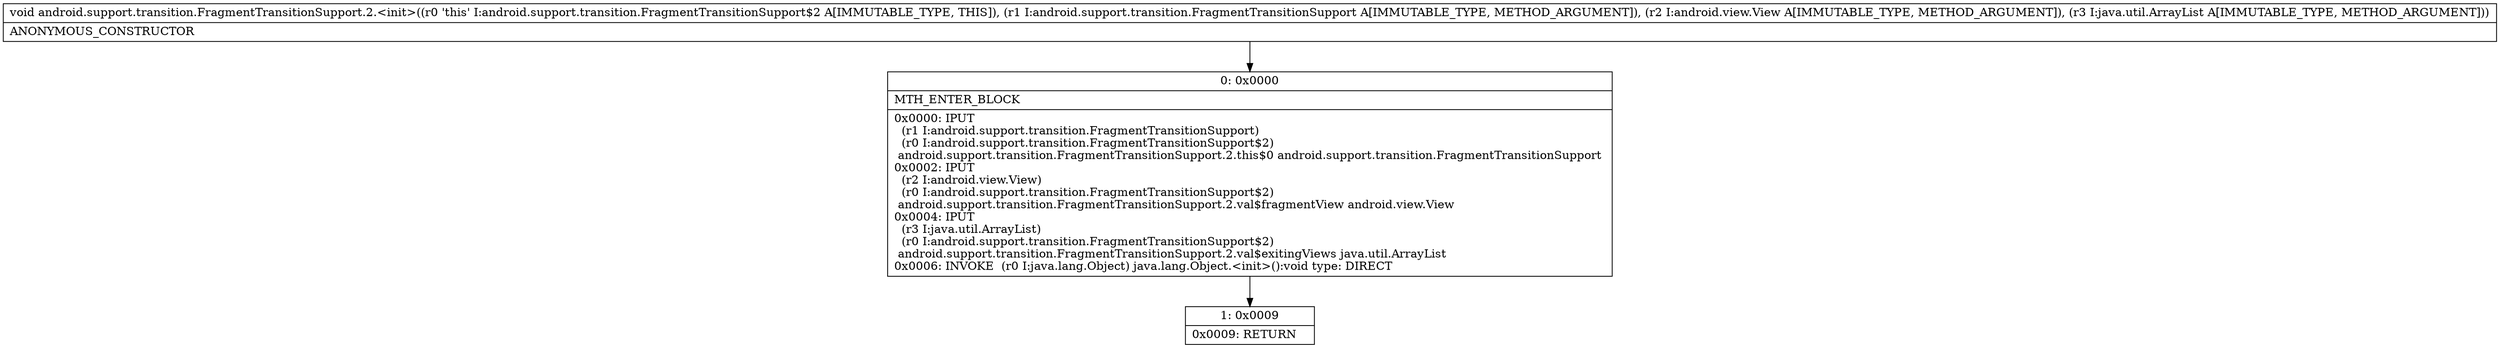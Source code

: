 digraph "CFG forandroid.support.transition.FragmentTransitionSupport.2.\<init\>(Landroid\/support\/transition\/FragmentTransitionSupport;Landroid\/view\/View;Ljava\/util\/ArrayList;)V" {
Node_0 [shape=record,label="{0\:\ 0x0000|MTH_ENTER_BLOCK\l|0x0000: IPUT  \l  (r1 I:android.support.transition.FragmentTransitionSupport)\l  (r0 I:android.support.transition.FragmentTransitionSupport$2)\l android.support.transition.FragmentTransitionSupport.2.this$0 android.support.transition.FragmentTransitionSupport \l0x0002: IPUT  \l  (r2 I:android.view.View)\l  (r0 I:android.support.transition.FragmentTransitionSupport$2)\l android.support.transition.FragmentTransitionSupport.2.val$fragmentView android.view.View \l0x0004: IPUT  \l  (r3 I:java.util.ArrayList)\l  (r0 I:android.support.transition.FragmentTransitionSupport$2)\l android.support.transition.FragmentTransitionSupport.2.val$exitingViews java.util.ArrayList \l0x0006: INVOKE  (r0 I:java.lang.Object) java.lang.Object.\<init\>():void type: DIRECT \l}"];
Node_1 [shape=record,label="{1\:\ 0x0009|0x0009: RETURN   \l}"];
MethodNode[shape=record,label="{void android.support.transition.FragmentTransitionSupport.2.\<init\>((r0 'this' I:android.support.transition.FragmentTransitionSupport$2 A[IMMUTABLE_TYPE, THIS]), (r1 I:android.support.transition.FragmentTransitionSupport A[IMMUTABLE_TYPE, METHOD_ARGUMENT]), (r2 I:android.view.View A[IMMUTABLE_TYPE, METHOD_ARGUMENT]), (r3 I:java.util.ArrayList A[IMMUTABLE_TYPE, METHOD_ARGUMENT]))  | ANONYMOUS_CONSTRUCTOR\l}"];
MethodNode -> Node_0;
Node_0 -> Node_1;
}

